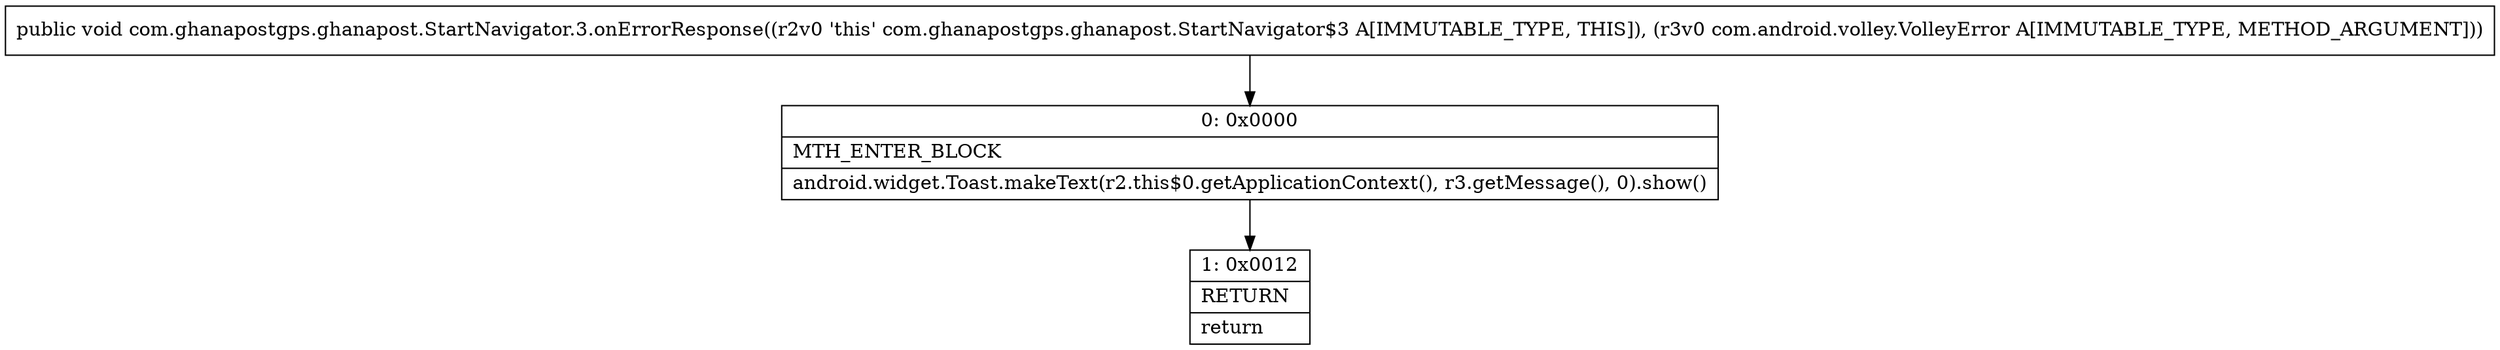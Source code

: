 digraph "CFG forcom.ghanapostgps.ghanapost.StartNavigator.3.onErrorResponse(Lcom\/android\/volley\/VolleyError;)V" {
Node_0 [shape=record,label="{0\:\ 0x0000|MTH_ENTER_BLOCK\l|android.widget.Toast.makeText(r2.this$0.getApplicationContext(), r3.getMessage(), 0).show()\l}"];
Node_1 [shape=record,label="{1\:\ 0x0012|RETURN\l|return\l}"];
MethodNode[shape=record,label="{public void com.ghanapostgps.ghanapost.StartNavigator.3.onErrorResponse((r2v0 'this' com.ghanapostgps.ghanapost.StartNavigator$3 A[IMMUTABLE_TYPE, THIS]), (r3v0 com.android.volley.VolleyError A[IMMUTABLE_TYPE, METHOD_ARGUMENT])) }"];
MethodNode -> Node_0;
Node_0 -> Node_1;
}


